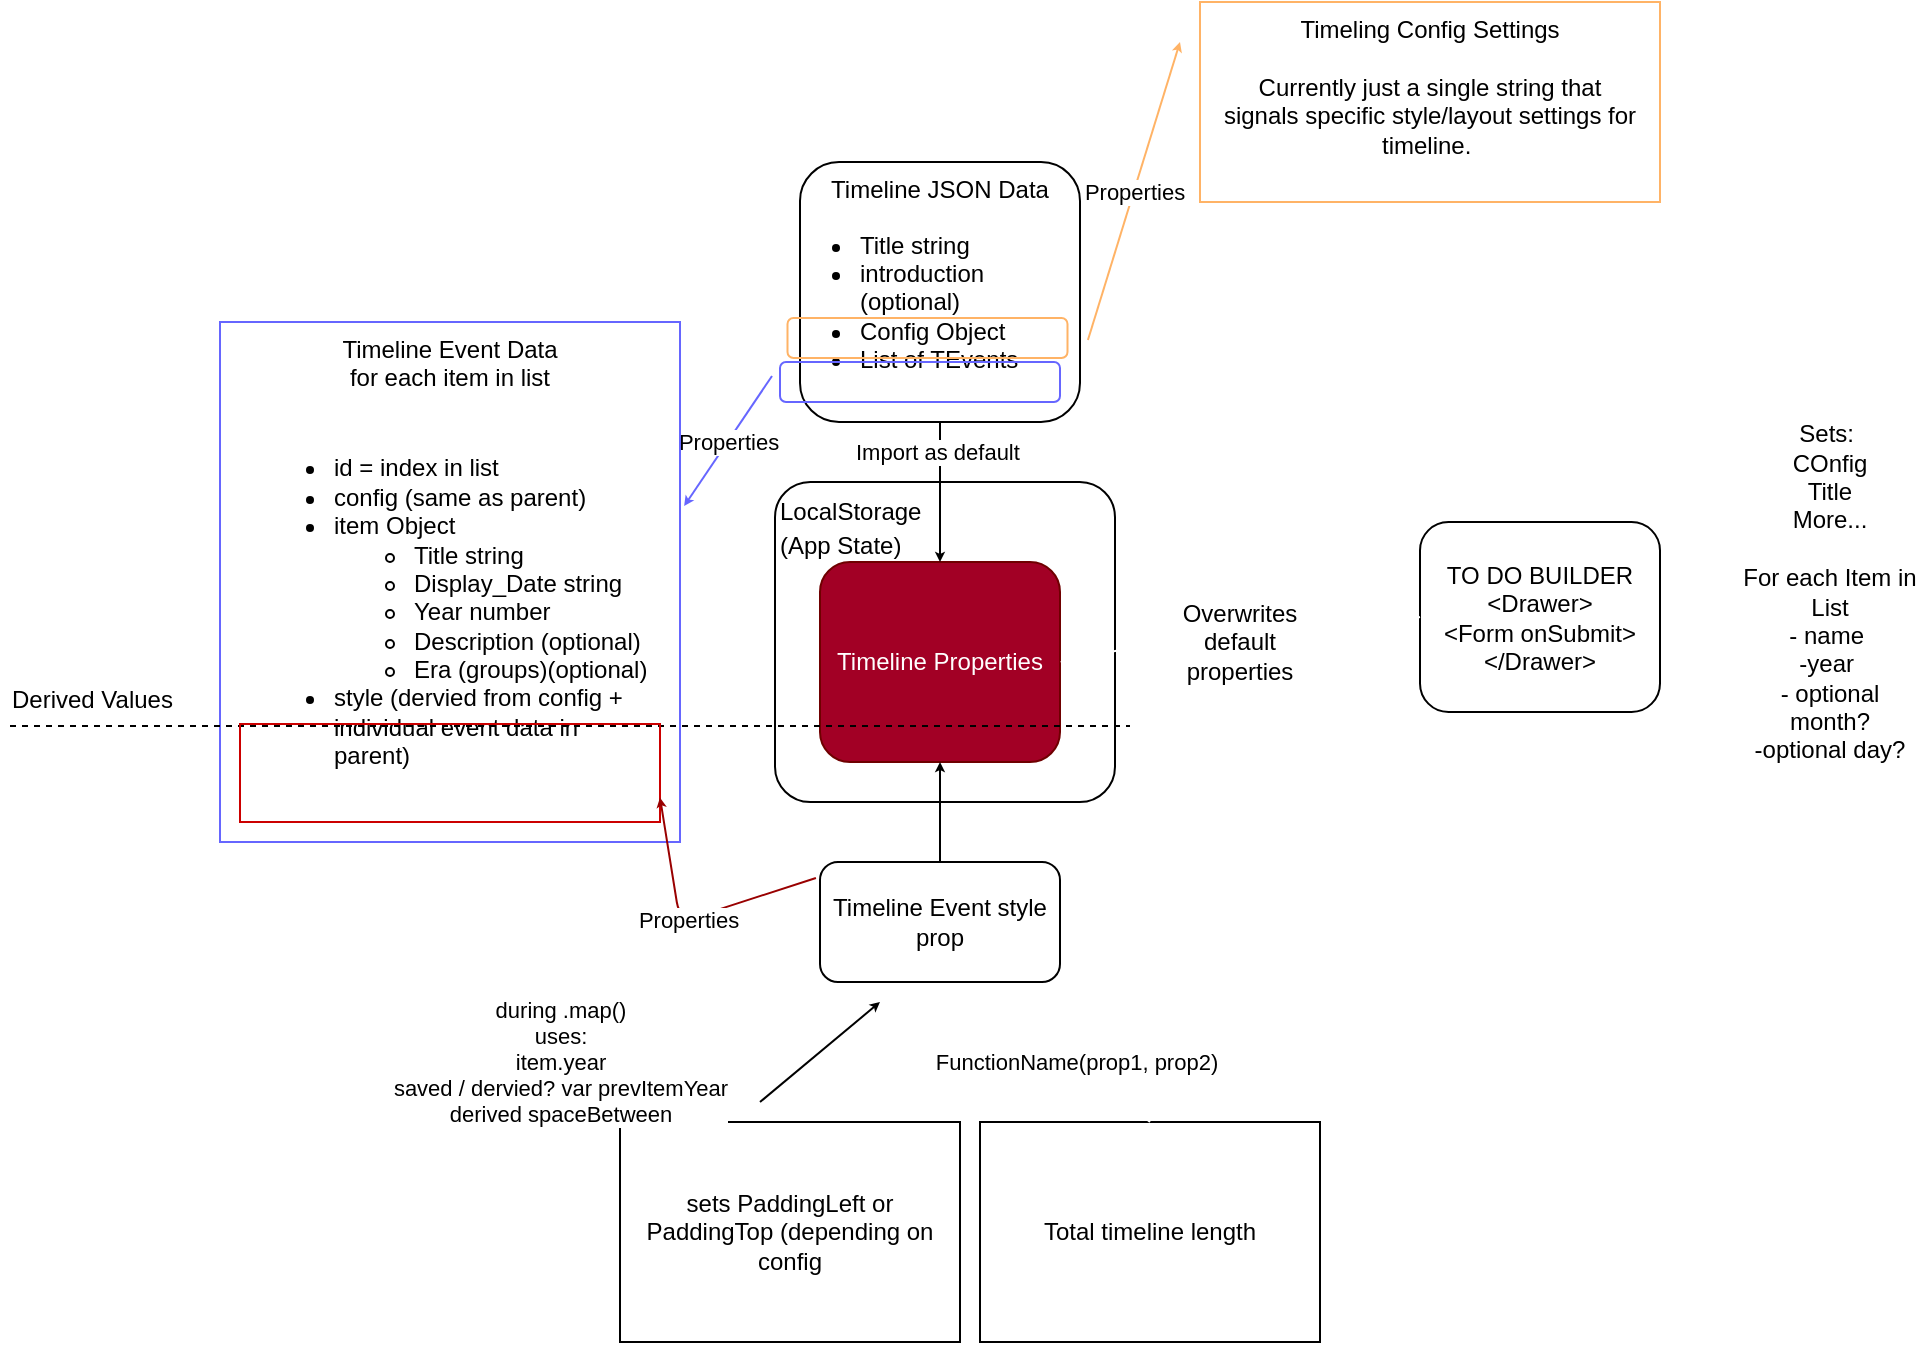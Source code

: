 <mxfile>
    <diagram id="2I6-KQUKs7SYitvAhjQb" name="Page-1">
        <mxGraphModel dx="1430" dy="1488" grid="1" gridSize="10" guides="1" tooltips="1" connect="1" arrows="1" fold="1" page="1" pageScale="1" pageWidth="850" pageHeight="1100" math="0" shadow="0">
            <root>
                <mxCell id="0"/>
                <mxCell id="1" parent="0"/>
                <mxCell id="17" value="&lt;div&gt;&lt;span style=&quot;line-height: 140%&quot;&gt;LocalStorage&lt;/span&gt;&lt;/div&gt;&lt;div&gt;&lt;span style=&quot;line-height: 140%&quot;&gt;(App State)&lt;/span&gt;&lt;/div&gt;" style="rounded=1;whiteSpace=wrap;html=1;align=left;labelPosition=center;verticalLabelPosition=middle;verticalAlign=top;arcSize=11;" vertex="1" parent="1">
                    <mxGeometry x="237.5" y="30" width="170" height="160" as="geometry"/>
                </mxCell>
                <mxCell id="16" value="Derived Values" style="text;strokeColor=none;fillColor=none;align=left;verticalAlign=top;spacingLeft=4;spacingRight=4;overflow=hidden;rotatable=0;points=[[0,0.5],[1,0.5]];portConstraint=eastwest;" vertex="1" parent="1">
                    <mxGeometry x="-150" y="125" width="100" height="26" as="geometry"/>
                </mxCell>
                <mxCell id="2" value="Timeline Properties" style="rounded=1;whiteSpace=wrap;html=1;fillColor=#a20025;strokeColor=#6F0000;fontColor=#ffffff;" vertex="1" parent="1">
                    <mxGeometry x="260" y="70" width="120" height="100" as="geometry"/>
                </mxCell>
                <mxCell id="4" value="Timeline Event style prop" style="rounded=1;whiteSpace=wrap;html=1;" vertex="1" parent="1">
                    <mxGeometry x="260" y="220" width="120" height="60" as="geometry"/>
                </mxCell>
                <mxCell id="9" value="" style="endArrow=classic;html=1;endSize=2;exitX=0.5;exitY=0;exitDx=0;exitDy=0;entryX=0.5;entryY=1;entryDx=0;entryDy=0;" edge="1" parent="1" source="4" target="2">
                    <mxGeometry x="-1" y="175" relative="1" as="geometry">
                        <mxPoint x="320" y="142" as="sourcePoint"/>
                        <mxPoint x="220" y="270" as="targetPoint"/>
                        <mxPoint x="15" y="70" as="offset"/>
                    </mxGeometry>
                </mxCell>
                <mxCell id="11" value="sets PaddingLeft or PaddingTop (depending on config" style="rounded=0;whiteSpace=wrap;html=1;" vertex="1" parent="1">
                    <mxGeometry x="160" y="350" width="170" height="110" as="geometry"/>
                </mxCell>
                <mxCell id="12" value="Total timeline length" style="rounded=0;whiteSpace=wrap;html=1;" vertex="1" parent="1">
                    <mxGeometry x="340" y="350" width="170" height="110" as="geometry"/>
                </mxCell>
                <mxCell id="18" value="Timeline JSON Data" style="rounded=1;whiteSpace=wrap;html=1;verticalAlign=top;" vertex="1" parent="1">
                    <mxGeometry x="250" y="-130" width="140" height="130" as="geometry"/>
                </mxCell>
                <mxCell id="20" value="" style="endArrow=classic;html=1;endSize=2;exitX=0.5;exitY=1;exitDx=0;exitDy=0;entryX=0.5;entryY=0;entryDx=0;entryDy=0;" edge="1" parent="1" source="18" target="2">
                    <mxGeometry relative="1" as="geometry">
                        <mxPoint x="230" y="50" as="sourcePoint"/>
                        <mxPoint x="330" y="50" as="targetPoint"/>
                    </mxGeometry>
                </mxCell>
                <mxCell id="21" value="Import as default&amp;nbsp;" style="edgeLabel;resizable=0;html=1;align=center;verticalAlign=middle;" connectable="0" vertex="1" parent="20">
                    <mxGeometry relative="1" as="geometry">
                        <mxPoint y="-20" as="offset"/>
                    </mxGeometry>
                </mxCell>
                <mxCell id="23" value="&lt;ul&gt;&lt;li&gt;Title string&lt;/li&gt;&lt;li&gt;introduction (optional)&lt;/li&gt;&lt;li&gt;Config Object&lt;/li&gt;&lt;li&gt;List of TEvents&lt;/li&gt;&lt;/ul&gt;" style="text;html=1;strokeColor=none;fillColor=none;align=left;verticalAlign=middle;whiteSpace=wrap;rounded=0;" vertex="1" parent="1">
                    <mxGeometry x="237.5" y="-110" width="152.5" height="100" as="geometry"/>
                </mxCell>
                <mxCell id="25" value="" style="endArrow=classic;html=1;endSize=2;strokeColor=#6666FF;entryX=1.009;entryY=0.354;entryDx=0;entryDy=0;entryPerimeter=0;" edge="1" parent="1" target="40">
                    <mxGeometry relative="1" as="geometry">
                        <mxPoint x="236" y="-23" as="sourcePoint"/>
                        <mxPoint x="200" y="-100" as="targetPoint"/>
                    </mxGeometry>
                </mxCell>
                <mxCell id="26" value="Properties" style="edgeLabel;resizable=0;html=1;align=center;verticalAlign=middle;" connectable="0" vertex="1" parent="25">
                    <mxGeometry relative="1" as="geometry"/>
                </mxCell>
                <mxCell id="29" value="" style="rounded=1;whiteSpace=wrap;html=1;labelBackgroundColor=none;fillColor=none;align=left;verticalAlign=top;labelBorderColor=none;strokeColor=#6666FF;shadow=0;" vertex="1" parent="1">
                    <mxGeometry x="240" y="-30" width="140" height="20" as="geometry"/>
                </mxCell>
                <mxCell id="30" value="" style="rounded=1;whiteSpace=wrap;html=1;labelBackgroundColor=none;fillColor=none;align=left;verticalAlign=top;labelBorderColor=none;strokeColor=#FFB366;shadow=0;" vertex="1" parent="1">
                    <mxGeometry x="243.75" y="-52" width="140" height="20" as="geometry"/>
                </mxCell>
                <mxCell id="32" value="" style="endArrow=classic;html=1;endSize=2;strokeColor=#FFB366;exitX=1.026;exitY=0.69;exitDx=0;exitDy=0;exitPerimeter=0;" edge="1" parent="1" source="23">
                    <mxGeometry relative="1" as="geometry">
                        <mxPoint x="380" y="-173" as="sourcePoint"/>
                        <mxPoint x="440" y="-190" as="targetPoint"/>
                    </mxGeometry>
                </mxCell>
                <mxCell id="33" value="Properties" style="edgeLabel;resizable=0;html=1;align=center;verticalAlign=middle;" connectable="0" vertex="1" parent="32">
                    <mxGeometry relative="1" as="geometry"/>
                </mxCell>
                <mxCell id="39" value="&lt;span&gt;Timeling Config Settings&lt;/span&gt;&lt;br&gt;&lt;br&gt;&lt;span&gt;Currently just a single string that&lt;/span&gt;&lt;br&gt;&lt;span&gt;signals specific style/layout settings for timeline.&amp;nbsp;&lt;/span&gt;" style="rounded=0;whiteSpace=wrap;html=1;shadow=0;labelBackgroundColor=none;strokeColor=#FFB366;align=center;verticalAlign=top;" vertex="1" parent="1">
                    <mxGeometry x="450" y="-210" width="230" height="100" as="geometry"/>
                </mxCell>
                <mxCell id="40" value="Timeline Event Data&lt;br&gt;for each item in list" style="rounded=0;whiteSpace=wrap;html=1;shadow=0;labelBackgroundColor=none;align=center;verticalAlign=top;strokeColor=#6666FF;" vertex="1" parent="1">
                    <mxGeometry x="-40" y="-50" width="230" height="260" as="geometry"/>
                </mxCell>
                <mxCell id="41" value="&lt;ul&gt;&lt;li&gt;id = index in list&amp;nbsp;&lt;/li&gt;&lt;li&gt;config (same as parent)&lt;/li&gt;&lt;li&gt;item Object&lt;/li&gt;&lt;ul&gt;&lt;li&gt;Title string&lt;/li&gt;&lt;li&gt;Display_Date string&lt;/li&gt;&lt;li&gt;Year number&lt;/li&gt;&lt;li&gt;Description (optional)&lt;/li&gt;&lt;li&gt;Era (groups)(optional)&lt;/li&gt;&lt;/ul&gt;&lt;li&gt;style (dervied from config + individual event data in parent)&lt;/li&gt;&lt;/ul&gt;" style="text;html=1;strokeColor=none;fillColor=none;align=left;verticalAlign=middle;whiteSpace=wrap;rounded=0;" vertex="1" parent="1">
                    <mxGeometry x="-25" y="-18.5" width="200" height="227" as="geometry"/>
                </mxCell>
                <mxCell id="15" value="" style="endArrow=none;dashed=1;html=1;endSize=2;" edge="1" parent="1">
                    <mxGeometry width="50" height="50" relative="1" as="geometry">
                        <mxPoint x="-145" y="152" as="sourcePoint"/>
                        <mxPoint x="415" y="152" as="targetPoint"/>
                    </mxGeometry>
                </mxCell>
                <mxCell id="45" value="" style="rounded=0;whiteSpace=wrap;html=1;shadow=0;labelBackgroundColor=none;strokeColor=#CC0000;fillColor=none;align=center;verticalAlign=top;" vertex="1" parent="1">
                    <mxGeometry x="-30" y="151" width="210" height="49" as="geometry"/>
                </mxCell>
                <mxCell id="46" value="TO DO BUILDER&lt;br&gt;&amp;lt;Drawer&amp;gt;&lt;br&gt;&amp;lt;Form onSubmit&amp;gt;&lt;br&gt;&amp;lt;/Drawer&amp;gt;" style="rounded=1;whiteSpace=wrap;html=1;shadow=0;labelBackgroundColor=none;align=center;verticalAlign=middle;" vertex="1" parent="1">
                    <mxGeometry x="560" y="50" width="120" height="95" as="geometry"/>
                </mxCell>
                <mxCell id="48" value="" style="endArrow=classic;endSize=2;strokeColor=#FFFFFF;exitX=0;exitY=0.5;exitDx=0;exitDy=0;entryX=1;entryY=0.5;entryDx=0;entryDy=0;html=1;startArrow=none;" edge="1" parent="1" source="50" target="2">
                    <mxGeometry x="-0.313" y="96" relative="1" as="geometry">
                        <mxPoint x="390" y="100" as="sourcePoint"/>
                        <mxPoint x="500" y="40" as="targetPoint"/>
                        <mxPoint as="offset"/>
                    </mxGeometry>
                </mxCell>
                <mxCell id="50" value="Overwrites default properties" style="text;html=1;strokeColor=none;fillColor=none;align=center;verticalAlign=middle;whiteSpace=wrap;rounded=0;shadow=0;labelBackgroundColor=none;" vertex="1" parent="1">
                    <mxGeometry x="430" y="100" width="80" height="20" as="geometry"/>
                </mxCell>
                <mxCell id="51" value="" style="endArrow=none;endSize=2;strokeColor=#FFFFFF;exitX=0;exitY=0.5;exitDx=0;exitDy=0;entryX=1;entryY=0.5;entryDx=0;entryDy=0;html=1;" edge="1" parent="1" source="46" target="50">
                    <mxGeometry x="-0.313" y="96" relative="1" as="geometry">
                        <mxPoint x="560" y="97.5" as="sourcePoint"/>
                        <mxPoint x="380" y="120" as="targetPoint"/>
                        <mxPoint as="offset"/>
                    </mxGeometry>
                </mxCell>
                <mxCell id="52" value="" style="endArrow=classic;html=1;endSize=2;strokeColor=#990000;entryX=1;entryY=0.75;entryDx=0;entryDy=0;exitX=-0.017;exitY=0.133;exitDx=0;exitDy=0;exitPerimeter=0;" edge="1" parent="1" source="4" target="45">
                    <mxGeometry relative="1" as="geometry">
                        <mxPoint x="246" y="-13" as="sourcePoint"/>
                        <mxPoint x="202.07" y="52.04" as="targetPoint"/>
                        <Array as="points">
                            <mxPoint x="190" y="250"/>
                        </Array>
                    </mxGeometry>
                </mxCell>
                <mxCell id="53" value="Properties" style="edgeLabel;resizable=0;html=1;align=center;verticalAlign=middle;" connectable="0" vertex="1" parent="52">
                    <mxGeometry relative="1" as="geometry"/>
                </mxCell>
                <mxCell id="54" value="Sets:&amp;nbsp;&lt;br&gt;COnfig&lt;br&gt;Title&lt;br&gt;More...&lt;br&gt;&lt;br&gt;For each Item in List&lt;br&gt;- name&amp;nbsp;&lt;br&gt;-year&amp;nbsp;&lt;br&gt;- optional month?&lt;br&gt;-optional day?" style="text;html=1;strokeColor=none;fillColor=none;align=center;verticalAlign=middle;whiteSpace=wrap;rounded=0;shadow=0;labelBackgroundColor=none;" vertex="1" parent="1">
                    <mxGeometry x="720" y="40" width="90" height="90" as="geometry"/>
                </mxCell>
                <mxCell id="55" value="during .map()&lt;br&gt;uses:&lt;br&gt;item.year&lt;br&gt;saved / dervied? var prevItemYear&lt;br&gt;derived spaceBetween&lt;br&gt;" style="endArrow=classic;html=1;endSize=2;" edge="1" parent="1">
                    <mxGeometry x="-1" y="102" relative="1" as="geometry">
                        <mxPoint x="230" y="340" as="sourcePoint"/>
                        <mxPoint x="290" y="290" as="targetPoint"/>
                        <mxPoint x="-35" y="58" as="offset"/>
                    </mxGeometry>
                </mxCell>
                <mxCell id="59" value="FunctionName(prop1, prop2)" style="endArrow=classic;html=1;endSize=2;strokeColor=#FFFFFF;exitX=0.5;exitY=0;exitDx=0;exitDy=0;" edge="1" parent="1" source="12">
                    <mxGeometry relative="1" as="geometry">
                        <mxPoint x="430" y="330" as="sourcePoint"/>
                        <mxPoint x="350" y="290" as="targetPoint"/>
                    </mxGeometry>
                </mxCell>
            </root>
        </mxGraphModel>
    </diagram>
</mxfile>
